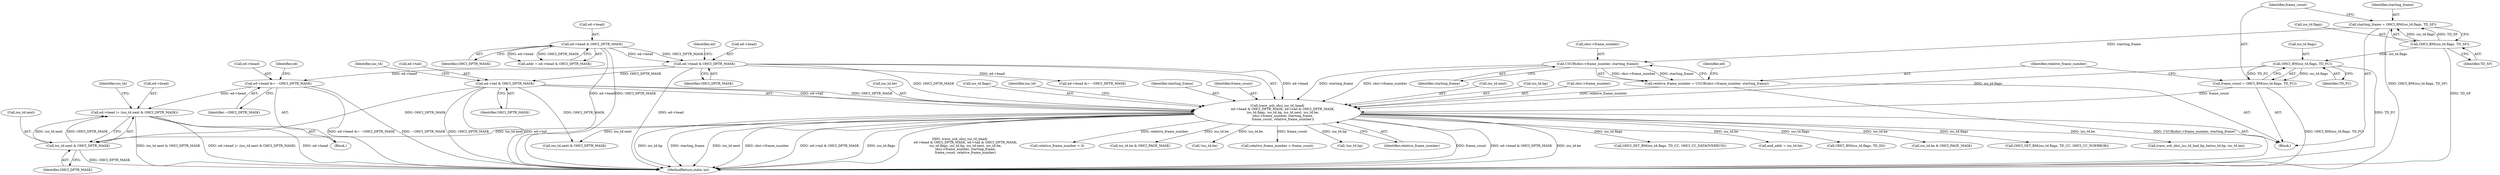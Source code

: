 digraph "0_qemu_26f670a244982335cc08943fb1ec099a2c81e42d@pointer" {
"1000278" [label="(Call,ed->head |= (iso_td.next & OHCI_DPTR_MASK))"];
"1000273" [label="(Call,ed->head &= ~OHCI_DPTR_MASK)"];
"1000180" [label="(Call,ed->head & OHCI_DPTR_MASK)"];
"1000140" [label="(Call,ed->head & OHCI_DPTR_MASK)"];
"1000282" [label="(Call,iso_td.next & OHCI_DPTR_MASK)"];
"1000179" [label="(Call,trace_usb_ohci_iso_td_head(\n           ed->head & OHCI_DPTR_MASK, ed->tail & OHCI_DPTR_MASK,\n           iso_td.flags, iso_td.bp, iso_td.next, iso_td.be,\n           ohci->frame_number, starting_frame,\n           frame_count, relative_frame_number))"];
"1000185" [label="(Call,ed->tail & OHCI_DPTR_MASK)"];
"1000167" [label="(Call,OHCI_BM(iso_td.flags, TD_FC))"];
"1000160" [label="(Call,OHCI_BM(iso_td.flags, TD_SF))"];
"1000174" [label="(Call,USUB(ohci->frame_number, starting_frame))"];
"1000158" [label="(Call,starting_frame = OHCI_BM(iso_td.flags, TD_SF))"];
"1000165" [label="(Call,frame_count = OHCI_BM(iso_td.flags, TD_FC))"];
"1000172" [label="(Call,relative_frame_number = USUB(ohci->frame_number, starting_frame))"];
"1000283" [label="(Call,iso_td.next)"];
"1000173" [label="(Identifier,relative_frame_number)"];
"1000190" [label="(Call,iso_td.flags)"];
"1000161" [label="(Call,iso_td.flags)"];
"1000267" [label="(Call,OHCI_SET_BM(iso_td.flags, TD_CC, OHCI_CC_DATAOVERRUN))"];
"1000289" [label="(Identifier,iso_td)"];
"1000280" [label="(Identifier,ed)"];
"1000279" [label="(Call,ed->head)"];
"1000517" [label="(Call,end_addr = iso_td.be)"];
"1000585" [label="(Call,OHCI_BM(iso_td.flags, TD_DI))"];
"1000168" [label="(Call,iso_td.flags)"];
"1000277" [label="(Identifier,~OHCI_DPTR_MASK)"];
"1000141" [label="(Call,ed->head)"];
"1000507" [label="(Call,iso_td.be & OHCI_PAGE_MASK)"];
"1000186" [label="(Call,ed->tail)"];
"1000184" [label="(Identifier,OHCI_DPTR_MASK)"];
"1000859" [label="(Call,OHCI_SET_BM(iso_td.flags, TD_CC, OHCI_CC_NOERROR))"];
"1000286" [label="(Identifier,OHCI_DPTR_MASK)"];
"1000166" [label="(Identifier,frame_count)"];
"1000380" [label="(Call,trace_usb_ohci_iso_td_bad_bp_be(iso_td.bp, iso_td.be))"];
"1000164" [label="(Identifier,TD_SF)"];
"1000174" [label="(Call,USUB(ohci->frame_number, starting_frame))"];
"1000182" [label="(Identifier,ed)"];
"1000159" [label="(Identifier,starting_frame)"];
"1000191" [label="(Identifier,iso_td)"];
"1000140" [label="(Call,ed->head & OHCI_DPTR_MASK)"];
"1000110" [label="(Block,)"];
"1000187" [label="(Identifier,ed)"];
"1000250" [label="(Call,relative_frame_number < 0)"];
"1000211" [label="(Identifier,iso_td)"];
"1000171" [label="(Identifier,TD_FC)"];
"1000138" [label="(Call,addr = ed->head & OHCI_DPTR_MASK)"];
"1000874" [label="(Call,iso_td.next & OHCI_DPTR_MASK)"];
"1000144" [label="(Identifier,OHCI_DPTR_MASK)"];
"1000178" [label="(Identifier,starting_frame)"];
"1000205" [label="(Identifier,starting_frame)"];
"1000189" [label="(Identifier,OHCI_DPTR_MASK)"];
"1000466" [label="(Call,iso_td.be & OHCI_PAGE_MASK)"];
"1000375" [label="(Call,!iso_td.be)"];
"1000273" [label="(Call,ed->head &= ~OHCI_DPTR_MASK)"];
"1000920" [label="(MethodReturn,static int)"];
"1000260" [label="(Call,relative_frame_number > frame_count)"];
"1000282" [label="(Call,iso_td.next & OHCI_DPTR_MASK)"];
"1000206" [label="(Identifier,frame_count)"];
"1000196" [label="(Call,iso_td.next)"];
"1000371" [label="(Call,!iso_td.bp)"];
"1000158" [label="(Call,starting_frame = OHCI_BM(iso_td.flags, TD_SF))"];
"1000180" [label="(Call,ed->head & OHCI_DPTR_MASK)"];
"1000175" [label="(Call,ohci->frame_number)"];
"1000172" [label="(Call,relative_frame_number = USUB(ohci->frame_number, starting_frame))"];
"1000278" [label="(Call,ed->head |= (iso_td.next & OHCI_DPTR_MASK))"];
"1000160" [label="(Call,OHCI_BM(iso_td.flags, TD_SF))"];
"1000179" [label="(Call,trace_usb_ohci_iso_td_head(\n           ed->head & OHCI_DPTR_MASK, ed->tail & OHCI_DPTR_MASK,\n           iso_td.flags, iso_td.bp, iso_td.next, iso_td.be,\n           ohci->frame_number, starting_frame,\n           frame_count, relative_frame_number))"];
"1000181" [label="(Call,ed->head)"];
"1000865" [label="(Call,ed->head &= ~OHCI_DPTR_MASK)"];
"1000193" [label="(Call,iso_td.bp)"];
"1000202" [label="(Call,ohci->frame_number)"];
"1000185" [label="(Call,ed->tail & OHCI_DPTR_MASK)"];
"1000167" [label="(Call,OHCI_BM(iso_td.flags, TD_FC))"];
"1000199" [label="(Call,iso_td.be)"];
"1000207" [label="(Identifier,relative_frame_number)"];
"1000274" [label="(Call,ed->head)"];
"1000263" [label="(Block,)"];
"1000165" [label="(Call,frame_count = OHCI_BM(iso_td.flags, TD_FC))"];
"1000278" -> "1000263"  [label="AST: "];
"1000278" -> "1000282"  [label="CFG: "];
"1000279" -> "1000278"  [label="AST: "];
"1000282" -> "1000278"  [label="AST: "];
"1000289" -> "1000278"  [label="CFG: "];
"1000278" -> "1000920"  [label="DDG: iso_td.next & OHCI_DPTR_MASK"];
"1000278" -> "1000920"  [label="DDG: ed->head |= (iso_td.next & OHCI_DPTR_MASK)"];
"1000278" -> "1000920"  [label="DDG: ed->head"];
"1000273" -> "1000278"  [label="DDG: ed->head"];
"1000282" -> "1000278"  [label="DDG: iso_td.next"];
"1000282" -> "1000278"  [label="DDG: OHCI_DPTR_MASK"];
"1000273" -> "1000263"  [label="AST: "];
"1000273" -> "1000277"  [label="CFG: "];
"1000274" -> "1000273"  [label="AST: "];
"1000277" -> "1000273"  [label="AST: "];
"1000280" -> "1000273"  [label="CFG: "];
"1000273" -> "1000920"  [label="DDG: ed->head &= ~OHCI_DPTR_MASK"];
"1000273" -> "1000920"  [label="DDG: ~OHCI_DPTR_MASK"];
"1000180" -> "1000273"  [label="DDG: ed->head"];
"1000180" -> "1000179"  [label="AST: "];
"1000180" -> "1000184"  [label="CFG: "];
"1000181" -> "1000180"  [label="AST: "];
"1000184" -> "1000180"  [label="AST: "];
"1000187" -> "1000180"  [label="CFG: "];
"1000180" -> "1000920"  [label="DDG: ed->head"];
"1000180" -> "1000179"  [label="DDG: ed->head"];
"1000180" -> "1000179"  [label="DDG: OHCI_DPTR_MASK"];
"1000140" -> "1000180"  [label="DDG: ed->head"];
"1000140" -> "1000180"  [label="DDG: OHCI_DPTR_MASK"];
"1000180" -> "1000185"  [label="DDG: OHCI_DPTR_MASK"];
"1000180" -> "1000865"  [label="DDG: ed->head"];
"1000140" -> "1000138"  [label="AST: "];
"1000140" -> "1000144"  [label="CFG: "];
"1000141" -> "1000140"  [label="AST: "];
"1000144" -> "1000140"  [label="AST: "];
"1000138" -> "1000140"  [label="CFG: "];
"1000140" -> "1000920"  [label="DDG: ed->head"];
"1000140" -> "1000920"  [label="DDG: OHCI_DPTR_MASK"];
"1000140" -> "1000138"  [label="DDG: ed->head"];
"1000140" -> "1000138"  [label="DDG: OHCI_DPTR_MASK"];
"1000282" -> "1000286"  [label="CFG: "];
"1000283" -> "1000282"  [label="AST: "];
"1000286" -> "1000282"  [label="AST: "];
"1000282" -> "1000920"  [label="DDG: OHCI_DPTR_MASK"];
"1000179" -> "1000282"  [label="DDG: iso_td.next"];
"1000185" -> "1000282"  [label="DDG: OHCI_DPTR_MASK"];
"1000179" -> "1000110"  [label="AST: "];
"1000179" -> "1000207"  [label="CFG: "];
"1000185" -> "1000179"  [label="AST: "];
"1000190" -> "1000179"  [label="AST: "];
"1000193" -> "1000179"  [label="AST: "];
"1000196" -> "1000179"  [label="AST: "];
"1000199" -> "1000179"  [label="AST: "];
"1000202" -> "1000179"  [label="AST: "];
"1000205" -> "1000179"  [label="AST: "];
"1000206" -> "1000179"  [label="AST: "];
"1000207" -> "1000179"  [label="AST: "];
"1000211" -> "1000179"  [label="CFG: "];
"1000179" -> "1000920"  [label="DDG: ed->tail & OHCI_DPTR_MASK"];
"1000179" -> "1000920"  [label="DDG: iso_td.flags"];
"1000179" -> "1000920"  [label="DDG: trace_usb_ohci_iso_td_head(\n           ed->head & OHCI_DPTR_MASK, ed->tail & OHCI_DPTR_MASK,\n           iso_td.flags, iso_td.bp, iso_td.next, iso_td.be,\n           ohci->frame_number, starting_frame,\n           frame_count, relative_frame_number)"];
"1000179" -> "1000920"  [label="DDG: frame_count"];
"1000179" -> "1000920"  [label="DDG: ed->head & OHCI_DPTR_MASK"];
"1000179" -> "1000920"  [label="DDG: iso_td.be"];
"1000179" -> "1000920"  [label="DDG: iso_td.bp"];
"1000179" -> "1000920"  [label="DDG: starting_frame"];
"1000179" -> "1000920"  [label="DDG: iso_td.next"];
"1000179" -> "1000920"  [label="DDG: ohci->frame_number"];
"1000185" -> "1000179"  [label="DDG: ed->tail"];
"1000185" -> "1000179"  [label="DDG: OHCI_DPTR_MASK"];
"1000167" -> "1000179"  [label="DDG: iso_td.flags"];
"1000174" -> "1000179"  [label="DDG: ohci->frame_number"];
"1000174" -> "1000179"  [label="DDG: starting_frame"];
"1000165" -> "1000179"  [label="DDG: frame_count"];
"1000172" -> "1000179"  [label="DDG: relative_frame_number"];
"1000179" -> "1000250"  [label="DDG: relative_frame_number"];
"1000179" -> "1000260"  [label="DDG: frame_count"];
"1000179" -> "1000267"  [label="DDG: iso_td.flags"];
"1000179" -> "1000371"  [label="DDG: iso_td.bp"];
"1000179" -> "1000375"  [label="DDG: iso_td.be"];
"1000179" -> "1000380"  [label="DDG: iso_td.be"];
"1000179" -> "1000466"  [label="DDG: iso_td.be"];
"1000179" -> "1000507"  [label="DDG: iso_td.be"];
"1000179" -> "1000517"  [label="DDG: iso_td.be"];
"1000179" -> "1000585"  [label="DDG: iso_td.flags"];
"1000179" -> "1000859"  [label="DDG: iso_td.flags"];
"1000179" -> "1000874"  [label="DDG: iso_td.next"];
"1000185" -> "1000189"  [label="CFG: "];
"1000186" -> "1000185"  [label="AST: "];
"1000189" -> "1000185"  [label="AST: "];
"1000191" -> "1000185"  [label="CFG: "];
"1000185" -> "1000920"  [label="DDG: ed->tail"];
"1000185" -> "1000920"  [label="DDG: OHCI_DPTR_MASK"];
"1000185" -> "1000874"  [label="DDG: OHCI_DPTR_MASK"];
"1000167" -> "1000165"  [label="AST: "];
"1000167" -> "1000171"  [label="CFG: "];
"1000168" -> "1000167"  [label="AST: "];
"1000171" -> "1000167"  [label="AST: "];
"1000165" -> "1000167"  [label="CFG: "];
"1000167" -> "1000920"  [label="DDG: TD_FC"];
"1000167" -> "1000165"  [label="DDG: iso_td.flags"];
"1000167" -> "1000165"  [label="DDG: TD_FC"];
"1000160" -> "1000167"  [label="DDG: iso_td.flags"];
"1000160" -> "1000158"  [label="AST: "];
"1000160" -> "1000164"  [label="CFG: "];
"1000161" -> "1000160"  [label="AST: "];
"1000164" -> "1000160"  [label="AST: "];
"1000158" -> "1000160"  [label="CFG: "];
"1000160" -> "1000920"  [label="DDG: TD_SF"];
"1000160" -> "1000158"  [label="DDG: iso_td.flags"];
"1000160" -> "1000158"  [label="DDG: TD_SF"];
"1000174" -> "1000172"  [label="AST: "];
"1000174" -> "1000178"  [label="CFG: "];
"1000175" -> "1000174"  [label="AST: "];
"1000178" -> "1000174"  [label="AST: "];
"1000172" -> "1000174"  [label="CFG: "];
"1000174" -> "1000172"  [label="DDG: ohci->frame_number"];
"1000174" -> "1000172"  [label="DDG: starting_frame"];
"1000158" -> "1000174"  [label="DDG: starting_frame"];
"1000158" -> "1000110"  [label="AST: "];
"1000159" -> "1000158"  [label="AST: "];
"1000166" -> "1000158"  [label="CFG: "];
"1000158" -> "1000920"  [label="DDG: OHCI_BM(iso_td.flags, TD_SF)"];
"1000165" -> "1000110"  [label="AST: "];
"1000166" -> "1000165"  [label="AST: "];
"1000173" -> "1000165"  [label="CFG: "];
"1000165" -> "1000920"  [label="DDG: OHCI_BM(iso_td.flags, TD_FC)"];
"1000172" -> "1000110"  [label="AST: "];
"1000173" -> "1000172"  [label="AST: "];
"1000182" -> "1000172"  [label="CFG: "];
"1000172" -> "1000920"  [label="DDG: USUB(ohci->frame_number, starting_frame)"];
}
